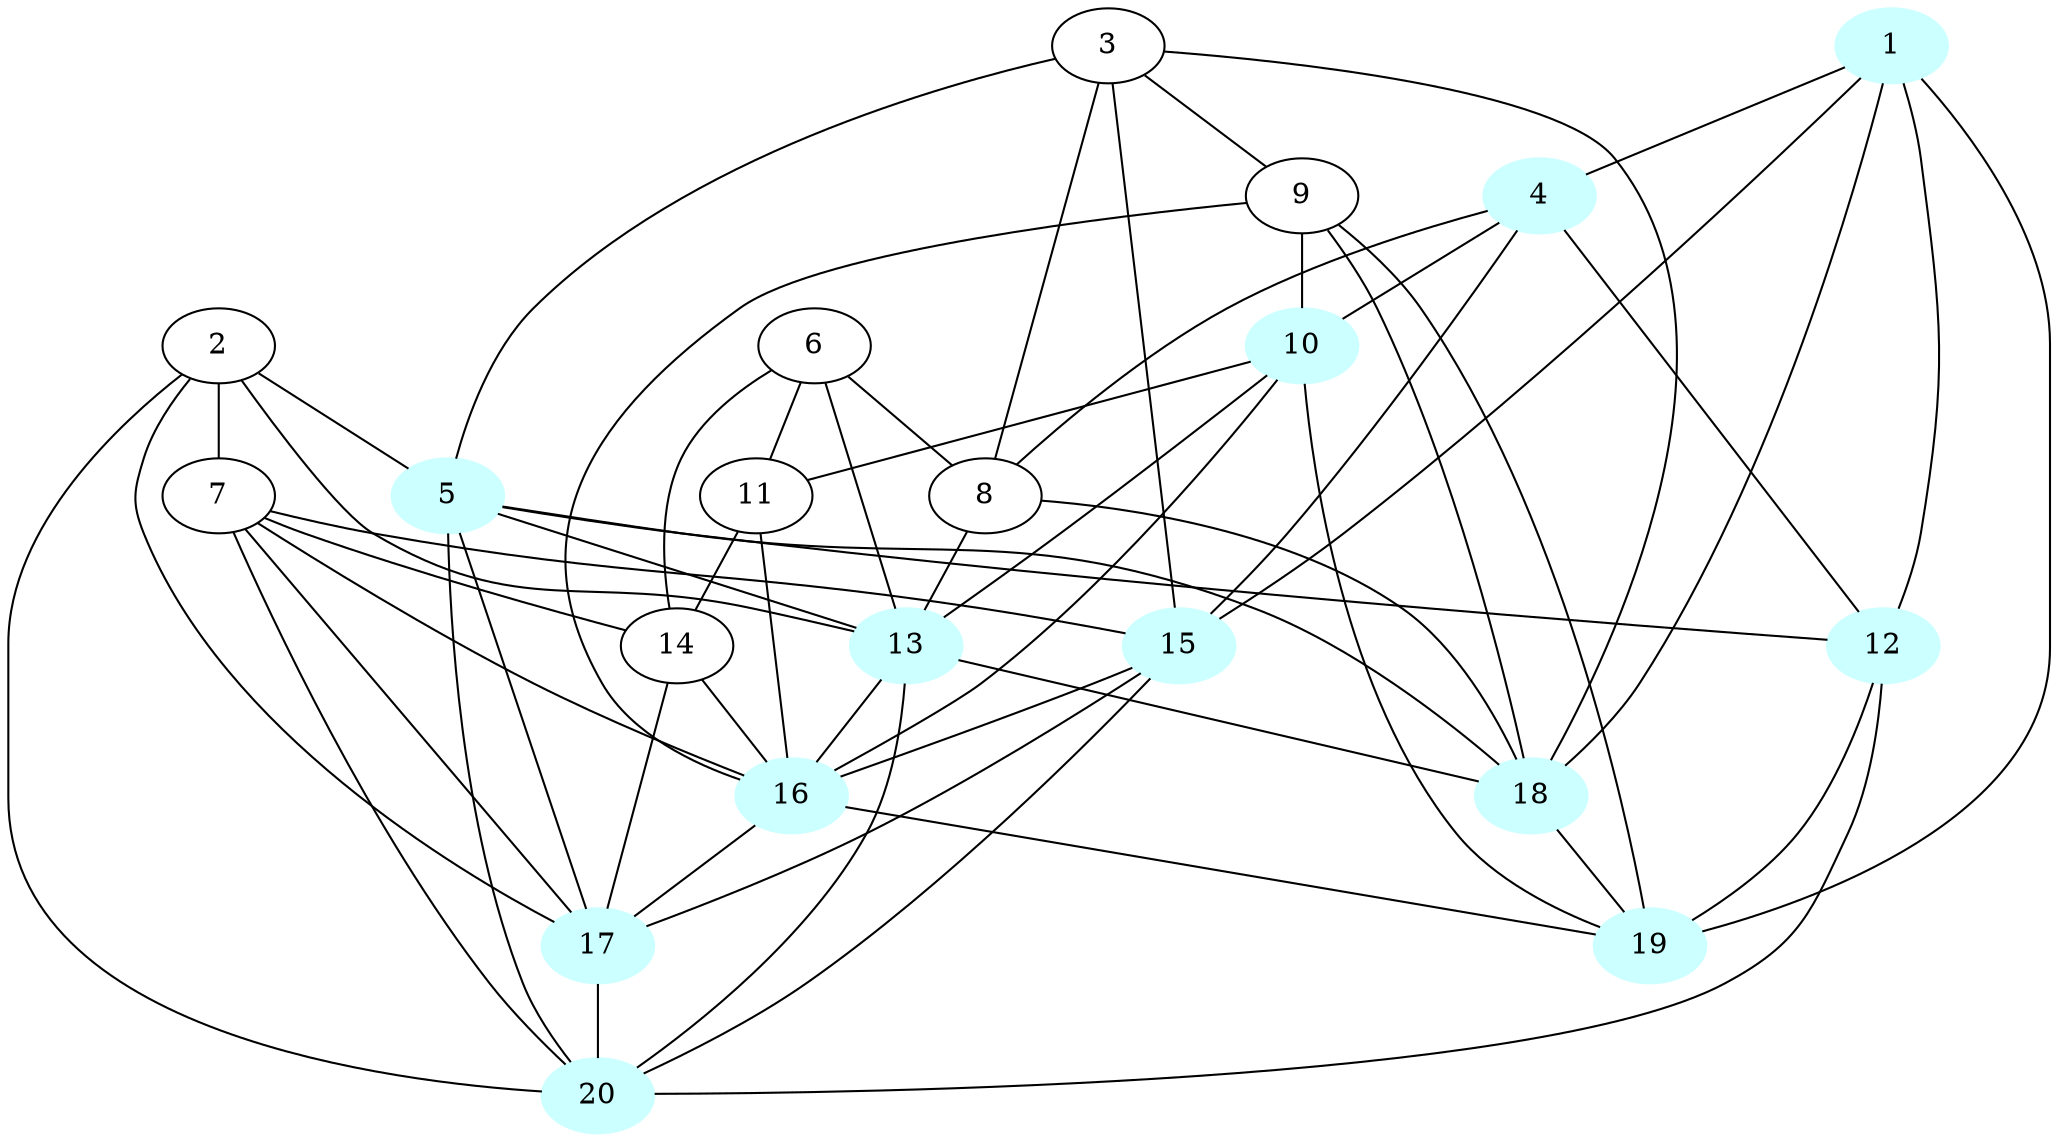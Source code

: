 graph G {
    1 [style=filled, color="#CCFFFF"];
    4 [style=filled, color="#CCFFFF"];
    5 [style=filled, color="#CCFFFF"];
    10 [style=filled, color="#CCFFFF"];
    12 [style=filled, color="#CCFFFF"];
    13 [style=filled, color="#CCFFFF"];
    15 [style=filled, color="#CCFFFF"];
    16 [style=filled, color="#CCFFFF"];
    17 [style=filled, color="#CCFFFF"];
    18 [style=filled, color="#CCFFFF"];
    19 [style=filled, color="#CCFFFF"];
    20 [style=filled, color="#CCFFFF"];
    1 -- 4 [len= 2]
    1 -- 12 [len= 2]
    1 -- 15 [len= 2]
    1 -- 18 [len= 2]
    1 -- 19 [len= 2]
    2 -- 5 [len= 2]
    2 -- 7 [len= 2]
    2 -- 13 [len= 2]
    2 -- 17 [len= 2]
    2 -- 20 [len= 2]
    3 -- 5 [len= 2]
    3 -- 8 [len= 2]
    3 -- 9 [len= 2]
    3 -- 15 [len= 2]
    3 -- 18 [len= 2]
    4 -- 8 [len= 2]
    4 -- 10 [len= 2]
    4 -- 12 [len= 2]
    4 -- 15 [len= 2]
    5 -- 12 [len= 2]
    5 -- 13 [len= 2]
    5 -- 17 [len= 2]
    5 -- 18 [len= 2]
    5 -- 20 [len= 2]
    6 -- 8 [len= 2]
    6 -- 11 [len= 2]
    6 -- 13 [len= 2]
    6 -- 14 [len= 2]
    7 -- 14 [len= 2]
    7 -- 15 [len= 2]
    7 -- 16 [len= 2]
    7 -- 17 [len= 2]
    7 -- 20 [len= 2]
    8 -- 13 [len= 2]
    8 -- 18 [len= 2]
    9 -- 10 [len= 2]
    9 -- 16 [len= 2]
    9 -- 18 [len= 2]
    9 -- 19 [len= 2]
    10 -- 11 [len= 2]
    10 -- 13 [len= 2]
    10 -- 16 [len= 2]
    10 -- 19 [len= 2]
    11 -- 14 [len= 2]
    11 -- 16 [len= 2]
    12 -- 19 [len= 2]
    12 -- 20 [len= 2]
    13 -- 16 [len= 2]
    13 -- 18 [len= 2]
    13 -- 20 [len= 2]
    14 -- 16 [len= 2]
    14 -- 17 [len= 2]
    15 -- 16 [len= 2]
    15 -- 17 [len= 2]
    15 -- 20 [len= 2]
    16 -- 17 [len= 2]
    16 -- 19 [len= 2]
    17 -- 20 [len= 2]
    18 -- 19 [len= 2]
}

